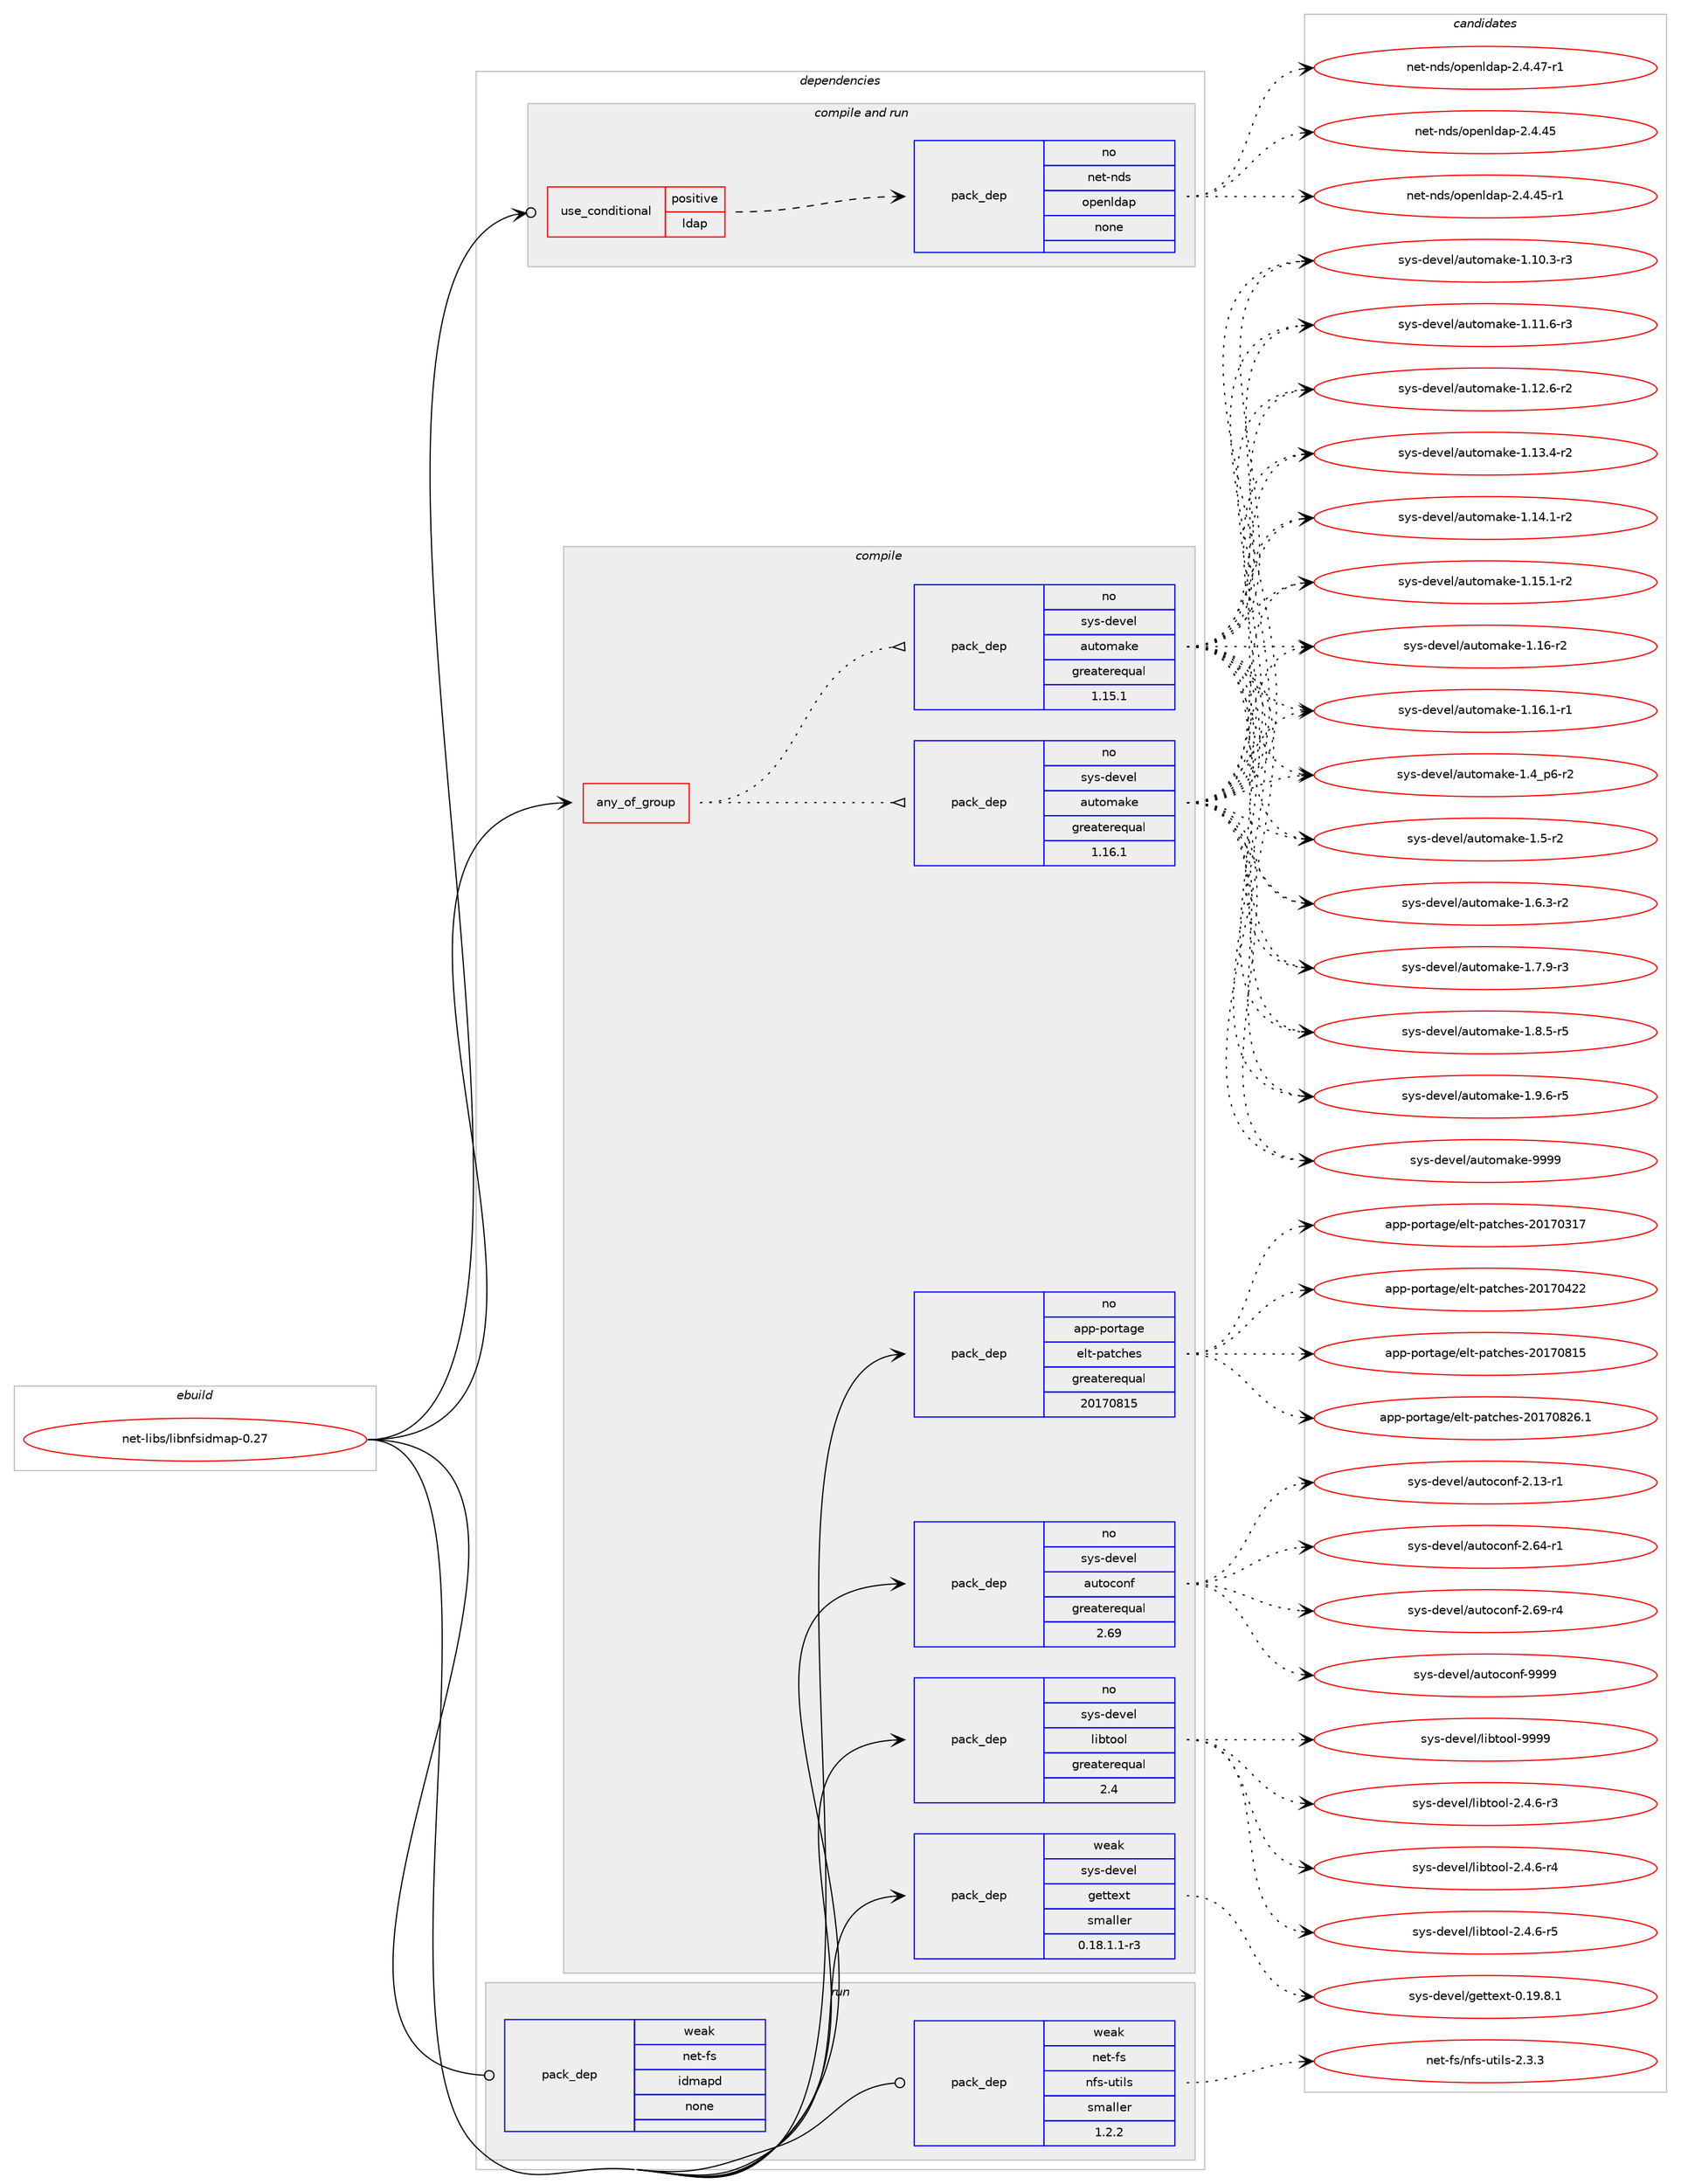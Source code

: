digraph prolog {

# *************
# Graph options
# *************

newrank=true;
concentrate=true;
compound=true;
graph [rankdir=LR,fontname=Helvetica,fontsize=10,ranksep=1.5];#, ranksep=2.5, nodesep=0.2];
edge  [arrowhead=vee];
node  [fontname=Helvetica,fontsize=10];

# **********
# The ebuild
# **********

subgraph cluster_leftcol {
color=gray;
rank=same;
label=<<i>ebuild</i>>;
id [label="net-libs/libnfsidmap-0.27", color=red, width=4, href="../net-libs/libnfsidmap-0.27.svg"];
}

# ****************
# The dependencies
# ****************

subgraph cluster_midcol {
color=gray;
label=<<i>dependencies</i>>;
subgraph cluster_compile {
fillcolor="#eeeeee";
style=filled;
label=<<i>compile</i>>;
subgraph any26133 {
dependency1659906 [label=<<TABLE BORDER="0" CELLBORDER="1" CELLSPACING="0" CELLPADDING="4"><TR><TD CELLPADDING="10">any_of_group</TD></TR></TABLE>>, shape=none, color=red];subgraph pack1186756 {
dependency1659907 [label=<<TABLE BORDER="0" CELLBORDER="1" CELLSPACING="0" CELLPADDING="4" WIDTH="220"><TR><TD ROWSPAN="6" CELLPADDING="30">pack_dep</TD></TR><TR><TD WIDTH="110">no</TD></TR><TR><TD>sys-devel</TD></TR><TR><TD>automake</TD></TR><TR><TD>greaterequal</TD></TR><TR><TD>1.16.1</TD></TR></TABLE>>, shape=none, color=blue];
}
dependency1659906:e -> dependency1659907:w [weight=20,style="dotted",arrowhead="oinv"];
subgraph pack1186757 {
dependency1659908 [label=<<TABLE BORDER="0" CELLBORDER="1" CELLSPACING="0" CELLPADDING="4" WIDTH="220"><TR><TD ROWSPAN="6" CELLPADDING="30">pack_dep</TD></TR><TR><TD WIDTH="110">no</TD></TR><TR><TD>sys-devel</TD></TR><TR><TD>automake</TD></TR><TR><TD>greaterequal</TD></TR><TR><TD>1.15.1</TD></TR></TABLE>>, shape=none, color=blue];
}
dependency1659906:e -> dependency1659908:w [weight=20,style="dotted",arrowhead="oinv"];
}
id:e -> dependency1659906:w [weight=20,style="solid",arrowhead="vee"];
subgraph pack1186758 {
dependency1659909 [label=<<TABLE BORDER="0" CELLBORDER="1" CELLSPACING="0" CELLPADDING="4" WIDTH="220"><TR><TD ROWSPAN="6" CELLPADDING="30">pack_dep</TD></TR><TR><TD WIDTH="110">no</TD></TR><TR><TD>app-portage</TD></TR><TR><TD>elt-patches</TD></TR><TR><TD>greaterequal</TD></TR><TR><TD>20170815</TD></TR></TABLE>>, shape=none, color=blue];
}
id:e -> dependency1659909:w [weight=20,style="solid",arrowhead="vee"];
subgraph pack1186759 {
dependency1659910 [label=<<TABLE BORDER="0" CELLBORDER="1" CELLSPACING="0" CELLPADDING="4" WIDTH="220"><TR><TD ROWSPAN="6" CELLPADDING="30">pack_dep</TD></TR><TR><TD WIDTH="110">no</TD></TR><TR><TD>sys-devel</TD></TR><TR><TD>autoconf</TD></TR><TR><TD>greaterequal</TD></TR><TR><TD>2.69</TD></TR></TABLE>>, shape=none, color=blue];
}
id:e -> dependency1659910:w [weight=20,style="solid",arrowhead="vee"];
subgraph pack1186760 {
dependency1659911 [label=<<TABLE BORDER="0" CELLBORDER="1" CELLSPACING="0" CELLPADDING="4" WIDTH="220"><TR><TD ROWSPAN="6" CELLPADDING="30">pack_dep</TD></TR><TR><TD WIDTH="110">no</TD></TR><TR><TD>sys-devel</TD></TR><TR><TD>libtool</TD></TR><TR><TD>greaterequal</TD></TR><TR><TD>2.4</TD></TR></TABLE>>, shape=none, color=blue];
}
id:e -> dependency1659911:w [weight=20,style="solid",arrowhead="vee"];
subgraph pack1186761 {
dependency1659912 [label=<<TABLE BORDER="0" CELLBORDER="1" CELLSPACING="0" CELLPADDING="4" WIDTH="220"><TR><TD ROWSPAN="6" CELLPADDING="30">pack_dep</TD></TR><TR><TD WIDTH="110">weak</TD></TR><TR><TD>sys-devel</TD></TR><TR><TD>gettext</TD></TR><TR><TD>smaller</TD></TR><TR><TD>0.18.1.1-r3</TD></TR></TABLE>>, shape=none, color=blue];
}
id:e -> dependency1659912:w [weight=20,style="solid",arrowhead="vee"];
}
subgraph cluster_compileandrun {
fillcolor="#eeeeee";
style=filled;
label=<<i>compile and run</i>>;
subgraph cond446229 {
dependency1659913 [label=<<TABLE BORDER="0" CELLBORDER="1" CELLSPACING="0" CELLPADDING="4"><TR><TD ROWSPAN="3" CELLPADDING="10">use_conditional</TD></TR><TR><TD>positive</TD></TR><TR><TD>ldap</TD></TR></TABLE>>, shape=none, color=red];
subgraph pack1186762 {
dependency1659914 [label=<<TABLE BORDER="0" CELLBORDER="1" CELLSPACING="0" CELLPADDING="4" WIDTH="220"><TR><TD ROWSPAN="6" CELLPADDING="30">pack_dep</TD></TR><TR><TD WIDTH="110">no</TD></TR><TR><TD>net-nds</TD></TR><TR><TD>openldap</TD></TR><TR><TD>none</TD></TR><TR><TD></TD></TR></TABLE>>, shape=none, color=blue];
}
dependency1659913:e -> dependency1659914:w [weight=20,style="dashed",arrowhead="vee"];
}
id:e -> dependency1659913:w [weight=20,style="solid",arrowhead="odotvee"];
}
subgraph cluster_run {
fillcolor="#eeeeee";
style=filled;
label=<<i>run</i>>;
subgraph pack1186763 {
dependency1659915 [label=<<TABLE BORDER="0" CELLBORDER="1" CELLSPACING="0" CELLPADDING="4" WIDTH="220"><TR><TD ROWSPAN="6" CELLPADDING="30">pack_dep</TD></TR><TR><TD WIDTH="110">weak</TD></TR><TR><TD>net-fs</TD></TR><TR><TD>idmapd</TD></TR><TR><TD>none</TD></TR><TR><TD></TD></TR></TABLE>>, shape=none, color=blue];
}
id:e -> dependency1659915:w [weight=20,style="solid",arrowhead="odot"];
subgraph pack1186764 {
dependency1659916 [label=<<TABLE BORDER="0" CELLBORDER="1" CELLSPACING="0" CELLPADDING="4" WIDTH="220"><TR><TD ROWSPAN="6" CELLPADDING="30">pack_dep</TD></TR><TR><TD WIDTH="110">weak</TD></TR><TR><TD>net-fs</TD></TR><TR><TD>nfs-utils</TD></TR><TR><TD>smaller</TD></TR><TR><TD>1.2.2</TD></TR></TABLE>>, shape=none, color=blue];
}
id:e -> dependency1659916:w [weight=20,style="solid",arrowhead="odot"];
}
}

# **************
# The candidates
# **************

subgraph cluster_choices {
rank=same;
color=gray;
label=<<i>candidates</i>>;

subgraph choice1186756 {
color=black;
nodesep=1;
choice11512111545100101118101108479711711611110997107101454946494846514511451 [label="sys-devel/automake-1.10.3-r3", color=red, width=4,href="../sys-devel/automake-1.10.3-r3.svg"];
choice11512111545100101118101108479711711611110997107101454946494946544511451 [label="sys-devel/automake-1.11.6-r3", color=red, width=4,href="../sys-devel/automake-1.11.6-r3.svg"];
choice11512111545100101118101108479711711611110997107101454946495046544511450 [label="sys-devel/automake-1.12.6-r2", color=red, width=4,href="../sys-devel/automake-1.12.6-r2.svg"];
choice11512111545100101118101108479711711611110997107101454946495146524511450 [label="sys-devel/automake-1.13.4-r2", color=red, width=4,href="../sys-devel/automake-1.13.4-r2.svg"];
choice11512111545100101118101108479711711611110997107101454946495246494511450 [label="sys-devel/automake-1.14.1-r2", color=red, width=4,href="../sys-devel/automake-1.14.1-r2.svg"];
choice11512111545100101118101108479711711611110997107101454946495346494511450 [label="sys-devel/automake-1.15.1-r2", color=red, width=4,href="../sys-devel/automake-1.15.1-r2.svg"];
choice1151211154510010111810110847971171161111099710710145494649544511450 [label="sys-devel/automake-1.16-r2", color=red, width=4,href="../sys-devel/automake-1.16-r2.svg"];
choice11512111545100101118101108479711711611110997107101454946495446494511449 [label="sys-devel/automake-1.16.1-r1", color=red, width=4,href="../sys-devel/automake-1.16.1-r1.svg"];
choice115121115451001011181011084797117116111109971071014549465295112544511450 [label="sys-devel/automake-1.4_p6-r2", color=red, width=4,href="../sys-devel/automake-1.4_p6-r2.svg"];
choice11512111545100101118101108479711711611110997107101454946534511450 [label="sys-devel/automake-1.5-r2", color=red, width=4,href="../sys-devel/automake-1.5-r2.svg"];
choice115121115451001011181011084797117116111109971071014549465446514511450 [label="sys-devel/automake-1.6.3-r2", color=red, width=4,href="../sys-devel/automake-1.6.3-r2.svg"];
choice115121115451001011181011084797117116111109971071014549465546574511451 [label="sys-devel/automake-1.7.9-r3", color=red, width=4,href="../sys-devel/automake-1.7.9-r3.svg"];
choice115121115451001011181011084797117116111109971071014549465646534511453 [label="sys-devel/automake-1.8.5-r5", color=red, width=4,href="../sys-devel/automake-1.8.5-r5.svg"];
choice115121115451001011181011084797117116111109971071014549465746544511453 [label="sys-devel/automake-1.9.6-r5", color=red, width=4,href="../sys-devel/automake-1.9.6-r5.svg"];
choice115121115451001011181011084797117116111109971071014557575757 [label="sys-devel/automake-9999", color=red, width=4,href="../sys-devel/automake-9999.svg"];
dependency1659907:e -> choice11512111545100101118101108479711711611110997107101454946494846514511451:w [style=dotted,weight="100"];
dependency1659907:e -> choice11512111545100101118101108479711711611110997107101454946494946544511451:w [style=dotted,weight="100"];
dependency1659907:e -> choice11512111545100101118101108479711711611110997107101454946495046544511450:w [style=dotted,weight="100"];
dependency1659907:e -> choice11512111545100101118101108479711711611110997107101454946495146524511450:w [style=dotted,weight="100"];
dependency1659907:e -> choice11512111545100101118101108479711711611110997107101454946495246494511450:w [style=dotted,weight="100"];
dependency1659907:e -> choice11512111545100101118101108479711711611110997107101454946495346494511450:w [style=dotted,weight="100"];
dependency1659907:e -> choice1151211154510010111810110847971171161111099710710145494649544511450:w [style=dotted,weight="100"];
dependency1659907:e -> choice11512111545100101118101108479711711611110997107101454946495446494511449:w [style=dotted,weight="100"];
dependency1659907:e -> choice115121115451001011181011084797117116111109971071014549465295112544511450:w [style=dotted,weight="100"];
dependency1659907:e -> choice11512111545100101118101108479711711611110997107101454946534511450:w [style=dotted,weight="100"];
dependency1659907:e -> choice115121115451001011181011084797117116111109971071014549465446514511450:w [style=dotted,weight="100"];
dependency1659907:e -> choice115121115451001011181011084797117116111109971071014549465546574511451:w [style=dotted,weight="100"];
dependency1659907:e -> choice115121115451001011181011084797117116111109971071014549465646534511453:w [style=dotted,weight="100"];
dependency1659907:e -> choice115121115451001011181011084797117116111109971071014549465746544511453:w [style=dotted,weight="100"];
dependency1659907:e -> choice115121115451001011181011084797117116111109971071014557575757:w [style=dotted,weight="100"];
}
subgraph choice1186757 {
color=black;
nodesep=1;
choice11512111545100101118101108479711711611110997107101454946494846514511451 [label="sys-devel/automake-1.10.3-r3", color=red, width=4,href="../sys-devel/automake-1.10.3-r3.svg"];
choice11512111545100101118101108479711711611110997107101454946494946544511451 [label="sys-devel/automake-1.11.6-r3", color=red, width=4,href="../sys-devel/automake-1.11.6-r3.svg"];
choice11512111545100101118101108479711711611110997107101454946495046544511450 [label="sys-devel/automake-1.12.6-r2", color=red, width=4,href="../sys-devel/automake-1.12.6-r2.svg"];
choice11512111545100101118101108479711711611110997107101454946495146524511450 [label="sys-devel/automake-1.13.4-r2", color=red, width=4,href="../sys-devel/automake-1.13.4-r2.svg"];
choice11512111545100101118101108479711711611110997107101454946495246494511450 [label="sys-devel/automake-1.14.1-r2", color=red, width=4,href="../sys-devel/automake-1.14.1-r2.svg"];
choice11512111545100101118101108479711711611110997107101454946495346494511450 [label="sys-devel/automake-1.15.1-r2", color=red, width=4,href="../sys-devel/automake-1.15.1-r2.svg"];
choice1151211154510010111810110847971171161111099710710145494649544511450 [label="sys-devel/automake-1.16-r2", color=red, width=4,href="../sys-devel/automake-1.16-r2.svg"];
choice11512111545100101118101108479711711611110997107101454946495446494511449 [label="sys-devel/automake-1.16.1-r1", color=red, width=4,href="../sys-devel/automake-1.16.1-r1.svg"];
choice115121115451001011181011084797117116111109971071014549465295112544511450 [label="sys-devel/automake-1.4_p6-r2", color=red, width=4,href="../sys-devel/automake-1.4_p6-r2.svg"];
choice11512111545100101118101108479711711611110997107101454946534511450 [label="sys-devel/automake-1.5-r2", color=red, width=4,href="../sys-devel/automake-1.5-r2.svg"];
choice115121115451001011181011084797117116111109971071014549465446514511450 [label="sys-devel/automake-1.6.3-r2", color=red, width=4,href="../sys-devel/automake-1.6.3-r2.svg"];
choice115121115451001011181011084797117116111109971071014549465546574511451 [label="sys-devel/automake-1.7.9-r3", color=red, width=4,href="../sys-devel/automake-1.7.9-r3.svg"];
choice115121115451001011181011084797117116111109971071014549465646534511453 [label="sys-devel/automake-1.8.5-r5", color=red, width=4,href="../sys-devel/automake-1.8.5-r5.svg"];
choice115121115451001011181011084797117116111109971071014549465746544511453 [label="sys-devel/automake-1.9.6-r5", color=red, width=4,href="../sys-devel/automake-1.9.6-r5.svg"];
choice115121115451001011181011084797117116111109971071014557575757 [label="sys-devel/automake-9999", color=red, width=4,href="../sys-devel/automake-9999.svg"];
dependency1659908:e -> choice11512111545100101118101108479711711611110997107101454946494846514511451:w [style=dotted,weight="100"];
dependency1659908:e -> choice11512111545100101118101108479711711611110997107101454946494946544511451:w [style=dotted,weight="100"];
dependency1659908:e -> choice11512111545100101118101108479711711611110997107101454946495046544511450:w [style=dotted,weight="100"];
dependency1659908:e -> choice11512111545100101118101108479711711611110997107101454946495146524511450:w [style=dotted,weight="100"];
dependency1659908:e -> choice11512111545100101118101108479711711611110997107101454946495246494511450:w [style=dotted,weight="100"];
dependency1659908:e -> choice11512111545100101118101108479711711611110997107101454946495346494511450:w [style=dotted,weight="100"];
dependency1659908:e -> choice1151211154510010111810110847971171161111099710710145494649544511450:w [style=dotted,weight="100"];
dependency1659908:e -> choice11512111545100101118101108479711711611110997107101454946495446494511449:w [style=dotted,weight="100"];
dependency1659908:e -> choice115121115451001011181011084797117116111109971071014549465295112544511450:w [style=dotted,weight="100"];
dependency1659908:e -> choice11512111545100101118101108479711711611110997107101454946534511450:w [style=dotted,weight="100"];
dependency1659908:e -> choice115121115451001011181011084797117116111109971071014549465446514511450:w [style=dotted,weight="100"];
dependency1659908:e -> choice115121115451001011181011084797117116111109971071014549465546574511451:w [style=dotted,weight="100"];
dependency1659908:e -> choice115121115451001011181011084797117116111109971071014549465646534511453:w [style=dotted,weight="100"];
dependency1659908:e -> choice115121115451001011181011084797117116111109971071014549465746544511453:w [style=dotted,weight="100"];
dependency1659908:e -> choice115121115451001011181011084797117116111109971071014557575757:w [style=dotted,weight="100"];
}
subgraph choice1186758 {
color=black;
nodesep=1;
choice97112112451121111141169710310147101108116451129711699104101115455048495548514955 [label="app-portage/elt-patches-20170317", color=red, width=4,href="../app-portage/elt-patches-20170317.svg"];
choice97112112451121111141169710310147101108116451129711699104101115455048495548525050 [label="app-portage/elt-patches-20170422", color=red, width=4,href="../app-portage/elt-patches-20170422.svg"];
choice97112112451121111141169710310147101108116451129711699104101115455048495548564953 [label="app-portage/elt-patches-20170815", color=red, width=4,href="../app-portage/elt-patches-20170815.svg"];
choice971121124511211111411697103101471011081164511297116991041011154550484955485650544649 [label="app-portage/elt-patches-20170826.1", color=red, width=4,href="../app-portage/elt-patches-20170826.1.svg"];
dependency1659909:e -> choice97112112451121111141169710310147101108116451129711699104101115455048495548514955:w [style=dotted,weight="100"];
dependency1659909:e -> choice97112112451121111141169710310147101108116451129711699104101115455048495548525050:w [style=dotted,weight="100"];
dependency1659909:e -> choice97112112451121111141169710310147101108116451129711699104101115455048495548564953:w [style=dotted,weight="100"];
dependency1659909:e -> choice971121124511211111411697103101471011081164511297116991041011154550484955485650544649:w [style=dotted,weight="100"];
}
subgraph choice1186759 {
color=black;
nodesep=1;
choice1151211154510010111810110847971171161119911111010245504649514511449 [label="sys-devel/autoconf-2.13-r1", color=red, width=4,href="../sys-devel/autoconf-2.13-r1.svg"];
choice1151211154510010111810110847971171161119911111010245504654524511449 [label="sys-devel/autoconf-2.64-r1", color=red, width=4,href="../sys-devel/autoconf-2.64-r1.svg"];
choice1151211154510010111810110847971171161119911111010245504654574511452 [label="sys-devel/autoconf-2.69-r4", color=red, width=4,href="../sys-devel/autoconf-2.69-r4.svg"];
choice115121115451001011181011084797117116111991111101024557575757 [label="sys-devel/autoconf-9999", color=red, width=4,href="../sys-devel/autoconf-9999.svg"];
dependency1659910:e -> choice1151211154510010111810110847971171161119911111010245504649514511449:w [style=dotted,weight="100"];
dependency1659910:e -> choice1151211154510010111810110847971171161119911111010245504654524511449:w [style=dotted,weight="100"];
dependency1659910:e -> choice1151211154510010111810110847971171161119911111010245504654574511452:w [style=dotted,weight="100"];
dependency1659910:e -> choice115121115451001011181011084797117116111991111101024557575757:w [style=dotted,weight="100"];
}
subgraph choice1186760 {
color=black;
nodesep=1;
choice1151211154510010111810110847108105981161111111084550465246544511451 [label="sys-devel/libtool-2.4.6-r3", color=red, width=4,href="../sys-devel/libtool-2.4.6-r3.svg"];
choice1151211154510010111810110847108105981161111111084550465246544511452 [label="sys-devel/libtool-2.4.6-r4", color=red, width=4,href="../sys-devel/libtool-2.4.6-r4.svg"];
choice1151211154510010111810110847108105981161111111084550465246544511453 [label="sys-devel/libtool-2.4.6-r5", color=red, width=4,href="../sys-devel/libtool-2.4.6-r5.svg"];
choice1151211154510010111810110847108105981161111111084557575757 [label="sys-devel/libtool-9999", color=red, width=4,href="../sys-devel/libtool-9999.svg"];
dependency1659911:e -> choice1151211154510010111810110847108105981161111111084550465246544511451:w [style=dotted,weight="100"];
dependency1659911:e -> choice1151211154510010111810110847108105981161111111084550465246544511452:w [style=dotted,weight="100"];
dependency1659911:e -> choice1151211154510010111810110847108105981161111111084550465246544511453:w [style=dotted,weight="100"];
dependency1659911:e -> choice1151211154510010111810110847108105981161111111084557575757:w [style=dotted,weight="100"];
}
subgraph choice1186761 {
color=black;
nodesep=1;
choice1151211154510010111810110847103101116116101120116454846495746564649 [label="sys-devel/gettext-0.19.8.1", color=red, width=4,href="../sys-devel/gettext-0.19.8.1.svg"];
dependency1659912:e -> choice1151211154510010111810110847103101116116101120116454846495746564649:w [style=dotted,weight="100"];
}
subgraph choice1186762 {
color=black;
nodesep=1;
choice11010111645110100115471111121011101081009711245504652465253 [label="net-nds/openldap-2.4.45", color=red, width=4,href="../net-nds/openldap-2.4.45.svg"];
choice110101116451101001154711111210111010810097112455046524652534511449 [label="net-nds/openldap-2.4.45-r1", color=red, width=4,href="../net-nds/openldap-2.4.45-r1.svg"];
choice110101116451101001154711111210111010810097112455046524652554511449 [label="net-nds/openldap-2.4.47-r1", color=red, width=4,href="../net-nds/openldap-2.4.47-r1.svg"];
dependency1659914:e -> choice11010111645110100115471111121011101081009711245504652465253:w [style=dotted,weight="100"];
dependency1659914:e -> choice110101116451101001154711111210111010810097112455046524652534511449:w [style=dotted,weight="100"];
dependency1659914:e -> choice110101116451101001154711111210111010810097112455046524652554511449:w [style=dotted,weight="100"];
}
subgraph choice1186763 {
color=black;
nodesep=1;
}
subgraph choice1186764 {
color=black;
nodesep=1;
choice110101116451021154711010211545117116105108115455046514651 [label="net-fs/nfs-utils-2.3.3", color=red, width=4,href="../net-fs/nfs-utils-2.3.3.svg"];
dependency1659916:e -> choice110101116451021154711010211545117116105108115455046514651:w [style=dotted,weight="100"];
}
}

}
